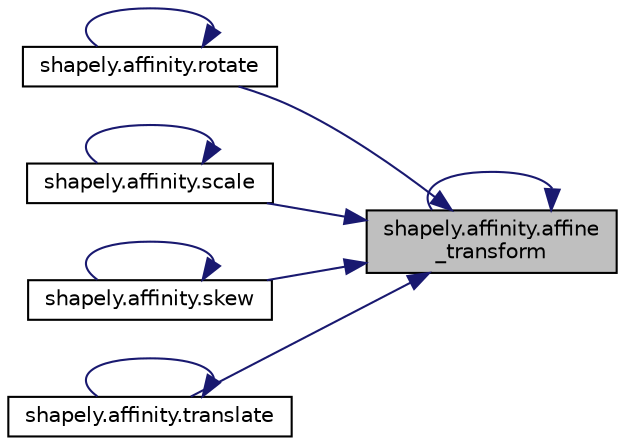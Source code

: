 digraph "shapely.affinity.affine_transform"
{
 // LATEX_PDF_SIZE
  edge [fontname="Helvetica",fontsize="10",labelfontname="Helvetica",labelfontsize="10"];
  node [fontname="Helvetica",fontsize="10",shape=record];
  rankdir="RL";
  Node1 [label="shapely.affinity.affine\l_transform",height=0.2,width=0.4,color="black", fillcolor="grey75", style="filled", fontcolor="black",tooltip=" "];
  Node1 -> Node1 [dir="back",color="midnightblue",fontsize="10",style="solid",fontname="Helvetica"];
  Node1 -> Node2 [dir="back",color="midnightblue",fontsize="10",style="solid",fontname="Helvetica"];
  Node2 [label="shapely.affinity.rotate",height=0.2,width=0.4,color="black", fillcolor="white", style="filled",URL="$d1/d39/namespaceshapely_1_1affinity.html#a261f06f833e10c87c289a980c36945b2",tooltip=" "];
  Node2 -> Node2 [dir="back",color="midnightblue",fontsize="10",style="solid",fontname="Helvetica"];
  Node1 -> Node3 [dir="back",color="midnightblue",fontsize="10",style="solid",fontname="Helvetica"];
  Node3 [label="shapely.affinity.scale",height=0.2,width=0.4,color="black", fillcolor="white", style="filled",URL="$d1/d39/namespaceshapely_1_1affinity.html#a4e19f1b20281a3124f778d3f8e73443d",tooltip=" "];
  Node3 -> Node3 [dir="back",color="midnightblue",fontsize="10",style="solid",fontname="Helvetica"];
  Node1 -> Node4 [dir="back",color="midnightblue",fontsize="10",style="solid",fontname="Helvetica"];
  Node4 [label="shapely.affinity.skew",height=0.2,width=0.4,color="black", fillcolor="white", style="filled",URL="$d1/d39/namespaceshapely_1_1affinity.html#aae624dc2c44a7051e5d8992daff58475",tooltip=" "];
  Node4 -> Node4 [dir="back",color="midnightblue",fontsize="10",style="solid",fontname="Helvetica"];
  Node1 -> Node5 [dir="back",color="midnightblue",fontsize="10",style="solid",fontname="Helvetica"];
  Node5 [label="shapely.affinity.translate",height=0.2,width=0.4,color="black", fillcolor="white", style="filled",URL="$d1/d39/namespaceshapely_1_1affinity.html#aa3126ddad612e8f05254c3f2ace27026",tooltip=" "];
  Node5 -> Node5 [dir="back",color="midnightblue",fontsize="10",style="solid",fontname="Helvetica"];
}
